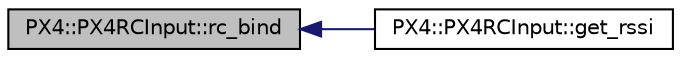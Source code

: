 digraph "PX4::PX4RCInput::rc_bind"
{
 // INTERACTIVE_SVG=YES
  edge [fontname="Helvetica",fontsize="10",labelfontname="Helvetica",labelfontsize="10"];
  node [fontname="Helvetica",fontsize="10",shape=record];
  rankdir="LR";
  Node1 [label="PX4::PX4RCInput::rc_bind",height=0.2,width=0.4,color="black", fillcolor="grey75", style="filled", fontcolor="black"];
  Node1 -> Node2 [dir="back",color="midnightblue",fontsize="10",style="solid",fontname="Helvetica"];
  Node2 [label="PX4::PX4RCInput::get_rssi",height=0.2,width=0.4,color="black", fillcolor="white", style="filled",URL="$classPX4_1_1PX4RCInput.html#aa4a24143b64689e66a70557614da02f7"];
}
